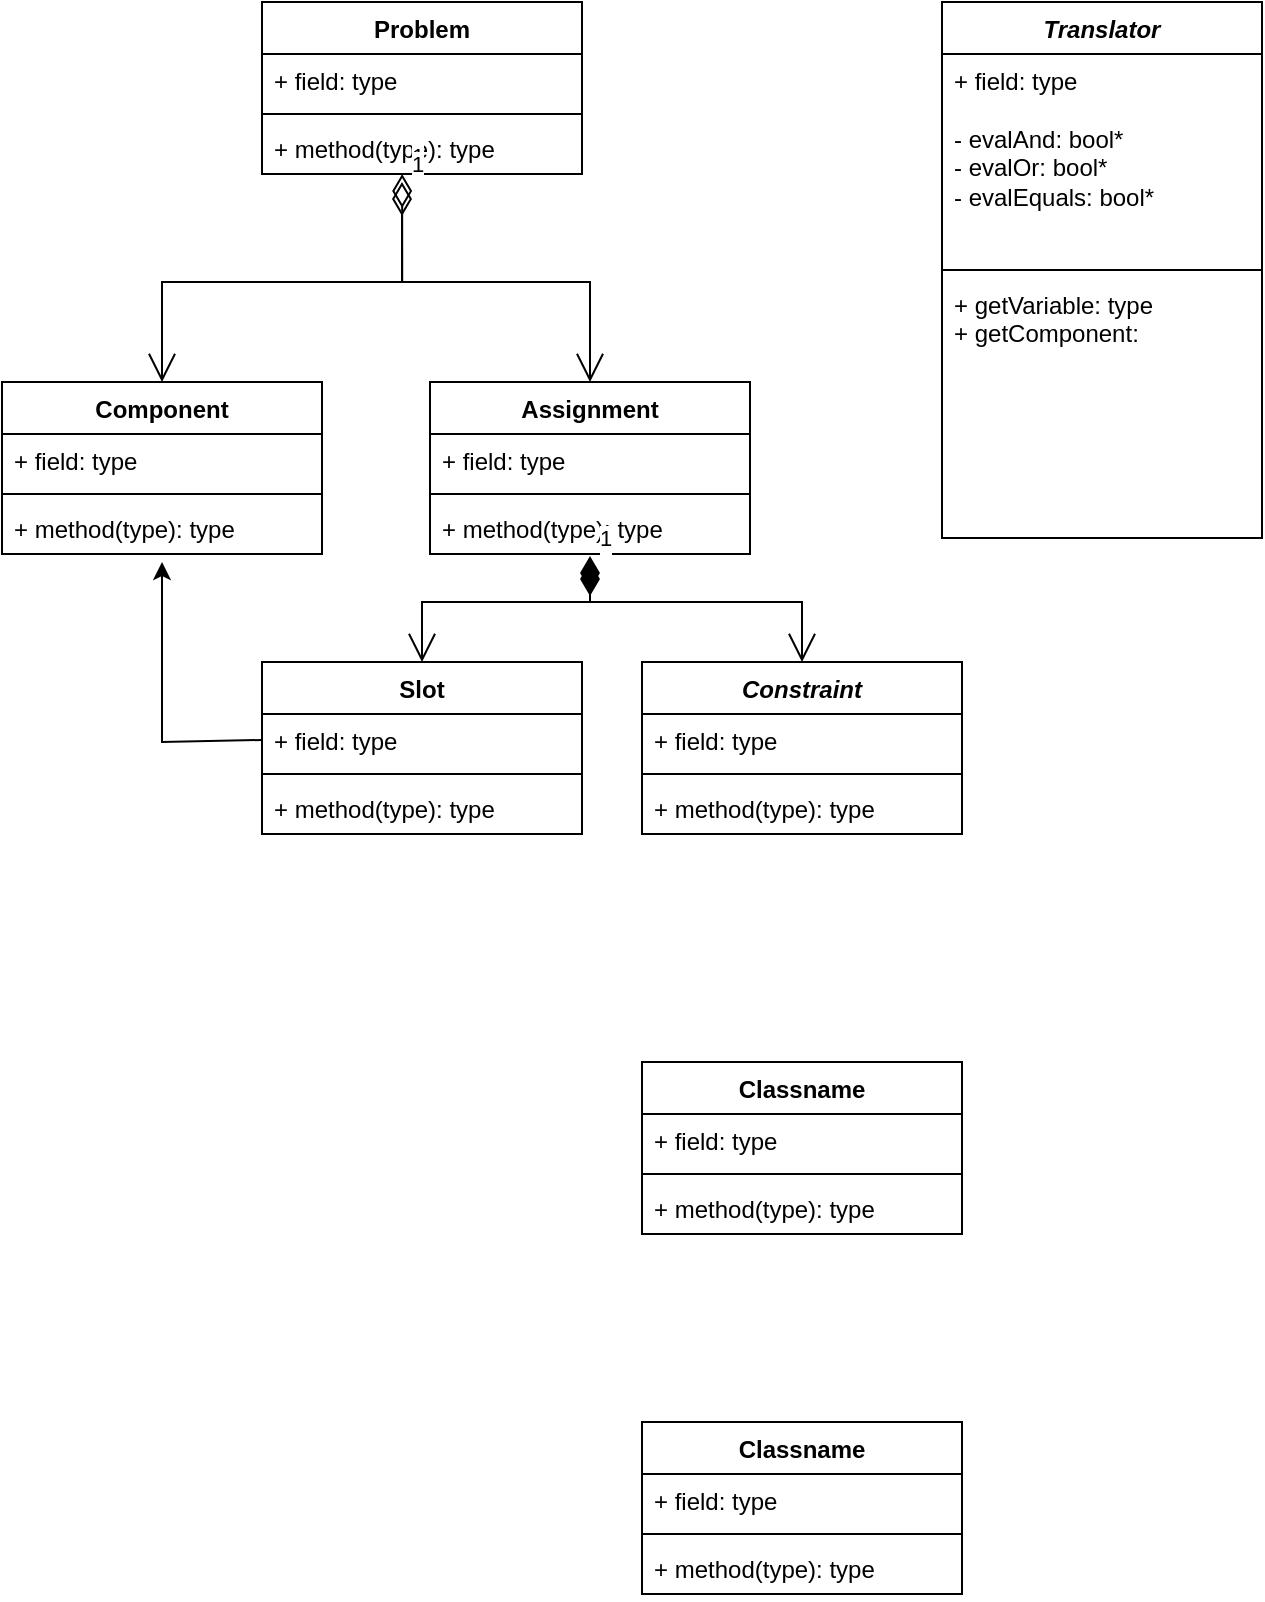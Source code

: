 <mxfile version="21.7.5" type="device">
  <diagram id="C5RBs43oDa-KdzZeNtuy" name="Page-1">
    <mxGraphModel dx="1338" dy="828" grid="1" gridSize="10" guides="1" tooltips="1" connect="1" arrows="1" fold="1" page="1" pageScale="1" pageWidth="827" pageHeight="1169" math="0" shadow="0">
      <root>
        <mxCell id="WIyWlLk6GJQsqaUBKTNV-0" />
        <mxCell id="WIyWlLk6GJQsqaUBKTNV-1" parent="WIyWlLk6GJQsqaUBKTNV-0" />
        <mxCell id="vYE3J8-1sCeC-wXvPuLY-0" value="&lt;i&gt;Translator&lt;/i&gt;" style="swimlane;fontStyle=1;align=center;verticalAlign=top;childLayout=stackLayout;horizontal=1;startSize=26;horizontalStack=0;resizeParent=1;resizeParentMax=0;resizeLast=0;collapsible=1;marginBottom=0;whiteSpace=wrap;html=1;" vertex="1" parent="WIyWlLk6GJQsqaUBKTNV-1">
          <mxGeometry x="510" y="190" width="160" height="268" as="geometry" />
        </mxCell>
        <mxCell id="vYE3J8-1sCeC-wXvPuLY-1" value="+ field: type&lt;br&gt;&lt;br&gt;- evalAnd: bool*&lt;br&gt;- evalOr: bool*&lt;br&gt;- evalEquals: bool*" style="text;strokeColor=none;fillColor=none;align=left;verticalAlign=top;spacingLeft=4;spacingRight=4;overflow=hidden;rotatable=0;points=[[0,0.5],[1,0.5]];portConstraint=eastwest;whiteSpace=wrap;html=1;" vertex="1" parent="vYE3J8-1sCeC-wXvPuLY-0">
          <mxGeometry y="26" width="160" height="104" as="geometry" />
        </mxCell>
        <mxCell id="vYE3J8-1sCeC-wXvPuLY-2" value="" style="line;strokeWidth=1;fillColor=none;align=left;verticalAlign=middle;spacingTop=-1;spacingLeft=3;spacingRight=3;rotatable=0;labelPosition=right;points=[];portConstraint=eastwest;strokeColor=inherit;" vertex="1" parent="vYE3J8-1sCeC-wXvPuLY-0">
          <mxGeometry y="130" width="160" height="8" as="geometry" />
        </mxCell>
        <mxCell id="vYE3J8-1sCeC-wXvPuLY-3" value="+ getVariable: type&lt;br&gt;+ getComponent:" style="text;strokeColor=none;fillColor=none;align=left;verticalAlign=top;spacingLeft=4;spacingRight=4;overflow=hidden;rotatable=0;points=[[0,0.5],[1,0.5]];portConstraint=eastwest;whiteSpace=wrap;html=1;" vertex="1" parent="vYE3J8-1sCeC-wXvPuLY-0">
          <mxGeometry y="138" width="160" height="130" as="geometry" />
        </mxCell>
        <mxCell id="vYE3J8-1sCeC-wXvPuLY-4" value="Problem" style="swimlane;fontStyle=1;align=center;verticalAlign=top;childLayout=stackLayout;horizontal=1;startSize=26;horizontalStack=0;resizeParent=1;resizeParentMax=0;resizeLast=0;collapsible=1;marginBottom=0;whiteSpace=wrap;html=1;" vertex="1" parent="WIyWlLk6GJQsqaUBKTNV-1">
          <mxGeometry x="170" y="190" width="160" height="86" as="geometry" />
        </mxCell>
        <mxCell id="vYE3J8-1sCeC-wXvPuLY-5" value="+ field: type" style="text;strokeColor=none;fillColor=none;align=left;verticalAlign=top;spacingLeft=4;spacingRight=4;overflow=hidden;rotatable=0;points=[[0,0.5],[1,0.5]];portConstraint=eastwest;whiteSpace=wrap;html=1;" vertex="1" parent="vYE3J8-1sCeC-wXvPuLY-4">
          <mxGeometry y="26" width="160" height="26" as="geometry" />
        </mxCell>
        <mxCell id="vYE3J8-1sCeC-wXvPuLY-6" value="" style="line;strokeWidth=1;fillColor=none;align=left;verticalAlign=middle;spacingTop=-1;spacingLeft=3;spacingRight=3;rotatable=0;labelPosition=right;points=[];portConstraint=eastwest;strokeColor=inherit;" vertex="1" parent="vYE3J8-1sCeC-wXvPuLY-4">
          <mxGeometry y="52" width="160" height="8" as="geometry" />
        </mxCell>
        <mxCell id="vYE3J8-1sCeC-wXvPuLY-7" value="+ method(type): type" style="text;strokeColor=none;fillColor=none;align=left;verticalAlign=top;spacingLeft=4;spacingRight=4;overflow=hidden;rotatable=0;points=[[0,0.5],[1,0.5]];portConstraint=eastwest;whiteSpace=wrap;html=1;" vertex="1" parent="vYE3J8-1sCeC-wXvPuLY-4">
          <mxGeometry y="60" width="160" height="26" as="geometry" />
        </mxCell>
        <mxCell id="vYE3J8-1sCeC-wXvPuLY-12" value="Assignment" style="swimlane;fontStyle=1;align=center;verticalAlign=top;childLayout=stackLayout;horizontal=1;startSize=26;horizontalStack=0;resizeParent=1;resizeParentMax=0;resizeLast=0;collapsible=1;marginBottom=0;whiteSpace=wrap;html=1;" vertex="1" parent="WIyWlLk6GJQsqaUBKTNV-1">
          <mxGeometry x="254" y="380" width="160" height="86" as="geometry" />
        </mxCell>
        <mxCell id="vYE3J8-1sCeC-wXvPuLY-13" value="+ field: type" style="text;strokeColor=none;fillColor=none;align=left;verticalAlign=top;spacingLeft=4;spacingRight=4;overflow=hidden;rotatable=0;points=[[0,0.5],[1,0.5]];portConstraint=eastwest;whiteSpace=wrap;html=1;" vertex="1" parent="vYE3J8-1sCeC-wXvPuLY-12">
          <mxGeometry y="26" width="160" height="26" as="geometry" />
        </mxCell>
        <mxCell id="vYE3J8-1sCeC-wXvPuLY-14" value="" style="line;strokeWidth=1;fillColor=none;align=left;verticalAlign=middle;spacingTop=-1;spacingLeft=3;spacingRight=3;rotatable=0;labelPosition=right;points=[];portConstraint=eastwest;strokeColor=inherit;" vertex="1" parent="vYE3J8-1sCeC-wXvPuLY-12">
          <mxGeometry y="52" width="160" height="8" as="geometry" />
        </mxCell>
        <mxCell id="vYE3J8-1sCeC-wXvPuLY-15" value="+ method(type): type" style="text;strokeColor=none;fillColor=none;align=left;verticalAlign=top;spacingLeft=4;spacingRight=4;overflow=hidden;rotatable=0;points=[[0,0.5],[1,0.5]];portConstraint=eastwest;whiteSpace=wrap;html=1;" vertex="1" parent="vYE3J8-1sCeC-wXvPuLY-12">
          <mxGeometry y="60" width="160" height="26" as="geometry" />
        </mxCell>
        <mxCell id="vYE3J8-1sCeC-wXvPuLY-16" value="Component" style="swimlane;fontStyle=1;align=center;verticalAlign=top;childLayout=stackLayout;horizontal=1;startSize=26;horizontalStack=0;resizeParent=1;resizeParentMax=0;resizeLast=0;collapsible=1;marginBottom=0;whiteSpace=wrap;html=1;" vertex="1" parent="WIyWlLk6GJQsqaUBKTNV-1">
          <mxGeometry x="40" y="380" width="160" height="86" as="geometry" />
        </mxCell>
        <mxCell id="vYE3J8-1sCeC-wXvPuLY-17" value="+ field: type" style="text;strokeColor=none;fillColor=none;align=left;verticalAlign=top;spacingLeft=4;spacingRight=4;overflow=hidden;rotatable=0;points=[[0,0.5],[1,0.5]];portConstraint=eastwest;whiteSpace=wrap;html=1;" vertex="1" parent="vYE3J8-1sCeC-wXvPuLY-16">
          <mxGeometry y="26" width="160" height="26" as="geometry" />
        </mxCell>
        <mxCell id="vYE3J8-1sCeC-wXvPuLY-18" value="" style="line;strokeWidth=1;fillColor=none;align=left;verticalAlign=middle;spacingTop=-1;spacingLeft=3;spacingRight=3;rotatable=0;labelPosition=right;points=[];portConstraint=eastwest;strokeColor=inherit;" vertex="1" parent="vYE3J8-1sCeC-wXvPuLY-16">
          <mxGeometry y="52" width="160" height="8" as="geometry" />
        </mxCell>
        <mxCell id="vYE3J8-1sCeC-wXvPuLY-19" value="+ method(type): type" style="text;strokeColor=none;fillColor=none;align=left;verticalAlign=top;spacingLeft=4;spacingRight=4;overflow=hidden;rotatable=0;points=[[0,0.5],[1,0.5]];portConstraint=eastwest;whiteSpace=wrap;html=1;" vertex="1" parent="vYE3J8-1sCeC-wXvPuLY-16">
          <mxGeometry y="60" width="160" height="26" as="geometry" />
        </mxCell>
        <mxCell id="vYE3J8-1sCeC-wXvPuLY-23" value="1" style="endArrow=open;html=1;endSize=12;startArrow=diamondThin;startSize=14;startFill=0;edgeStyle=orthogonalEdgeStyle;align=left;verticalAlign=bottom;rounded=0;exitX=0.438;exitY=1;exitDx=0;exitDy=0;exitPerimeter=0;entryX=0.5;entryY=0;entryDx=0;entryDy=0;" edge="1" parent="WIyWlLk6GJQsqaUBKTNV-1" source="vYE3J8-1sCeC-wXvPuLY-7" target="vYE3J8-1sCeC-wXvPuLY-16">
          <mxGeometry x="-1" y="3" relative="1" as="geometry">
            <mxPoint x="360" y="490" as="sourcePoint" />
            <mxPoint x="520" y="490" as="targetPoint" />
            <Array as="points">
              <mxPoint x="240" y="330" />
              <mxPoint x="120" y="330" />
            </Array>
          </mxGeometry>
        </mxCell>
        <mxCell id="vYE3J8-1sCeC-wXvPuLY-24" value="1" style="endArrow=open;html=1;endSize=12;startArrow=diamondThin;startSize=14;startFill=0;edgeStyle=orthogonalEdgeStyle;align=left;verticalAlign=bottom;rounded=0;entryX=0.5;entryY=0;entryDx=0;entryDy=0;" edge="1" parent="WIyWlLk6GJQsqaUBKTNV-1" target="vYE3J8-1sCeC-wXvPuLY-12">
          <mxGeometry x="-1" y="3" relative="1" as="geometry">
            <mxPoint x="240" y="280" as="sourcePoint" />
            <mxPoint x="334" y="370" as="targetPoint" />
            <Array as="points">
              <mxPoint x="240" y="330" />
              <mxPoint x="334" y="330" />
            </Array>
          </mxGeometry>
        </mxCell>
        <mxCell id="vYE3J8-1sCeC-wXvPuLY-25" value="Slot" style="swimlane;fontStyle=1;align=center;verticalAlign=top;childLayout=stackLayout;horizontal=1;startSize=26;horizontalStack=0;resizeParent=1;resizeParentMax=0;resizeLast=0;collapsible=1;marginBottom=0;whiteSpace=wrap;html=1;" vertex="1" parent="WIyWlLk6GJQsqaUBKTNV-1">
          <mxGeometry x="170" y="520" width="160" height="86" as="geometry" />
        </mxCell>
        <mxCell id="vYE3J8-1sCeC-wXvPuLY-26" value="+ field: type" style="text;strokeColor=none;fillColor=none;align=left;verticalAlign=top;spacingLeft=4;spacingRight=4;overflow=hidden;rotatable=0;points=[[0,0.5],[1,0.5]];portConstraint=eastwest;whiteSpace=wrap;html=1;" vertex="1" parent="vYE3J8-1sCeC-wXvPuLY-25">
          <mxGeometry y="26" width="160" height="26" as="geometry" />
        </mxCell>
        <mxCell id="vYE3J8-1sCeC-wXvPuLY-27" value="" style="line;strokeWidth=1;fillColor=none;align=left;verticalAlign=middle;spacingTop=-1;spacingLeft=3;spacingRight=3;rotatable=0;labelPosition=right;points=[];portConstraint=eastwest;strokeColor=inherit;" vertex="1" parent="vYE3J8-1sCeC-wXvPuLY-25">
          <mxGeometry y="52" width="160" height="8" as="geometry" />
        </mxCell>
        <mxCell id="vYE3J8-1sCeC-wXvPuLY-28" value="+ method(type): type" style="text;strokeColor=none;fillColor=none;align=left;verticalAlign=top;spacingLeft=4;spacingRight=4;overflow=hidden;rotatable=0;points=[[0,0.5],[1,0.5]];portConstraint=eastwest;whiteSpace=wrap;html=1;" vertex="1" parent="vYE3J8-1sCeC-wXvPuLY-25">
          <mxGeometry y="60" width="160" height="26" as="geometry" />
        </mxCell>
        <mxCell id="vYE3J8-1sCeC-wXvPuLY-29" value="" style="endArrow=classic;html=1;rounded=0;exitX=0;exitY=0.5;exitDx=0;exitDy=0;entryX=0.5;entryY=1.154;entryDx=0;entryDy=0;entryPerimeter=0;" edge="1" parent="WIyWlLk6GJQsqaUBKTNV-1" source="vYE3J8-1sCeC-wXvPuLY-26" target="vYE3J8-1sCeC-wXvPuLY-19">
          <mxGeometry width="50" height="50" relative="1" as="geometry">
            <mxPoint x="420" y="620" as="sourcePoint" />
            <mxPoint x="470" y="570" as="targetPoint" />
            <Array as="points">
              <mxPoint x="120" y="560" />
            </Array>
          </mxGeometry>
        </mxCell>
        <mxCell id="vYE3J8-1sCeC-wXvPuLY-30" value="1" style="endArrow=open;html=1;endSize=12;startArrow=diamondThin;startSize=14;startFill=1;edgeStyle=orthogonalEdgeStyle;align=left;verticalAlign=bottom;rounded=0;entryX=0.5;entryY=0;entryDx=0;entryDy=0;" edge="1" parent="WIyWlLk6GJQsqaUBKTNV-1" target="vYE3J8-1sCeC-wXvPuLY-25">
          <mxGeometry x="-1" y="3" relative="1" as="geometry">
            <mxPoint x="334" y="470" as="sourcePoint" />
            <mxPoint x="520" y="590" as="targetPoint" />
            <Array as="points">
              <mxPoint x="334" y="490" />
              <mxPoint x="250" y="490" />
            </Array>
          </mxGeometry>
        </mxCell>
        <mxCell id="vYE3J8-1sCeC-wXvPuLY-31" value="&lt;i&gt;Constraint&lt;/i&gt;" style="swimlane;fontStyle=1;align=center;verticalAlign=top;childLayout=stackLayout;horizontal=1;startSize=26;horizontalStack=0;resizeParent=1;resizeParentMax=0;resizeLast=0;collapsible=1;marginBottom=0;whiteSpace=wrap;html=1;" vertex="1" parent="WIyWlLk6GJQsqaUBKTNV-1">
          <mxGeometry x="360" y="520" width="160" height="86" as="geometry" />
        </mxCell>
        <mxCell id="vYE3J8-1sCeC-wXvPuLY-32" value="+ field: type" style="text;strokeColor=none;fillColor=none;align=left;verticalAlign=top;spacingLeft=4;spacingRight=4;overflow=hidden;rotatable=0;points=[[0,0.5],[1,0.5]];portConstraint=eastwest;whiteSpace=wrap;html=1;" vertex="1" parent="vYE3J8-1sCeC-wXvPuLY-31">
          <mxGeometry y="26" width="160" height="26" as="geometry" />
        </mxCell>
        <mxCell id="vYE3J8-1sCeC-wXvPuLY-33" value="" style="line;strokeWidth=1;fillColor=none;align=left;verticalAlign=middle;spacingTop=-1;spacingLeft=3;spacingRight=3;rotatable=0;labelPosition=right;points=[];portConstraint=eastwest;strokeColor=inherit;" vertex="1" parent="vYE3J8-1sCeC-wXvPuLY-31">
          <mxGeometry y="52" width="160" height="8" as="geometry" />
        </mxCell>
        <mxCell id="vYE3J8-1sCeC-wXvPuLY-34" value="+ method(type): type" style="text;strokeColor=none;fillColor=none;align=left;verticalAlign=top;spacingLeft=4;spacingRight=4;overflow=hidden;rotatable=0;points=[[0,0.5],[1,0.5]];portConstraint=eastwest;whiteSpace=wrap;html=1;" vertex="1" parent="vYE3J8-1sCeC-wXvPuLY-31">
          <mxGeometry y="60" width="160" height="26" as="geometry" />
        </mxCell>
        <mxCell id="vYE3J8-1sCeC-wXvPuLY-35" value="1" style="endArrow=open;html=1;endSize=12;startArrow=diamondThin;startSize=14;startFill=1;edgeStyle=orthogonalEdgeStyle;align=left;verticalAlign=bottom;rounded=0;exitX=0.5;exitY=1.038;exitDx=0;exitDy=0;exitPerimeter=0;entryX=0.5;entryY=0;entryDx=0;entryDy=0;" edge="1" parent="WIyWlLk6GJQsqaUBKTNV-1" source="vYE3J8-1sCeC-wXvPuLY-15" target="vYE3J8-1sCeC-wXvPuLY-31">
          <mxGeometry x="-1" y="3" relative="1" as="geometry">
            <mxPoint x="360" y="590" as="sourcePoint" />
            <mxPoint x="520" y="590" as="targetPoint" />
            <Array as="points">
              <mxPoint x="334" y="490" />
              <mxPoint x="440" y="490" />
            </Array>
          </mxGeometry>
        </mxCell>
        <mxCell id="vYE3J8-1sCeC-wXvPuLY-36" value="Classname" style="swimlane;fontStyle=1;align=center;verticalAlign=top;childLayout=stackLayout;horizontal=1;startSize=26;horizontalStack=0;resizeParent=1;resizeParentMax=0;resizeLast=0;collapsible=1;marginBottom=0;whiteSpace=wrap;html=1;" vertex="1" parent="WIyWlLk6GJQsqaUBKTNV-1">
          <mxGeometry x="360" y="720" width="160" height="86" as="geometry" />
        </mxCell>
        <mxCell id="vYE3J8-1sCeC-wXvPuLY-37" value="+ field: type" style="text;strokeColor=none;fillColor=none;align=left;verticalAlign=top;spacingLeft=4;spacingRight=4;overflow=hidden;rotatable=0;points=[[0,0.5],[1,0.5]];portConstraint=eastwest;whiteSpace=wrap;html=1;" vertex="1" parent="vYE3J8-1sCeC-wXvPuLY-36">
          <mxGeometry y="26" width="160" height="26" as="geometry" />
        </mxCell>
        <mxCell id="vYE3J8-1sCeC-wXvPuLY-38" value="" style="line;strokeWidth=1;fillColor=none;align=left;verticalAlign=middle;spacingTop=-1;spacingLeft=3;spacingRight=3;rotatable=0;labelPosition=right;points=[];portConstraint=eastwest;strokeColor=inherit;" vertex="1" parent="vYE3J8-1sCeC-wXvPuLY-36">
          <mxGeometry y="52" width="160" height="8" as="geometry" />
        </mxCell>
        <mxCell id="vYE3J8-1sCeC-wXvPuLY-39" value="+ method(type): type" style="text;strokeColor=none;fillColor=none;align=left;verticalAlign=top;spacingLeft=4;spacingRight=4;overflow=hidden;rotatable=0;points=[[0,0.5],[1,0.5]];portConstraint=eastwest;whiteSpace=wrap;html=1;" vertex="1" parent="vYE3J8-1sCeC-wXvPuLY-36">
          <mxGeometry y="60" width="160" height="26" as="geometry" />
        </mxCell>
        <mxCell id="vYE3J8-1sCeC-wXvPuLY-40" value="Classname" style="swimlane;fontStyle=1;align=center;verticalAlign=top;childLayout=stackLayout;horizontal=1;startSize=26;horizontalStack=0;resizeParent=1;resizeParentMax=0;resizeLast=0;collapsible=1;marginBottom=0;whiteSpace=wrap;html=1;" vertex="1" parent="WIyWlLk6GJQsqaUBKTNV-1">
          <mxGeometry x="360" y="900" width="160" height="86" as="geometry" />
        </mxCell>
        <mxCell id="vYE3J8-1sCeC-wXvPuLY-41" value="+ field: type" style="text;strokeColor=none;fillColor=none;align=left;verticalAlign=top;spacingLeft=4;spacingRight=4;overflow=hidden;rotatable=0;points=[[0,0.5],[1,0.5]];portConstraint=eastwest;whiteSpace=wrap;html=1;" vertex="1" parent="vYE3J8-1sCeC-wXvPuLY-40">
          <mxGeometry y="26" width="160" height="26" as="geometry" />
        </mxCell>
        <mxCell id="vYE3J8-1sCeC-wXvPuLY-42" value="" style="line;strokeWidth=1;fillColor=none;align=left;verticalAlign=middle;spacingTop=-1;spacingLeft=3;spacingRight=3;rotatable=0;labelPosition=right;points=[];portConstraint=eastwest;strokeColor=inherit;" vertex="1" parent="vYE3J8-1sCeC-wXvPuLY-40">
          <mxGeometry y="52" width="160" height="8" as="geometry" />
        </mxCell>
        <mxCell id="vYE3J8-1sCeC-wXvPuLY-43" value="+ method(type): type" style="text;strokeColor=none;fillColor=none;align=left;verticalAlign=top;spacingLeft=4;spacingRight=4;overflow=hidden;rotatable=0;points=[[0,0.5],[1,0.5]];portConstraint=eastwest;whiteSpace=wrap;html=1;" vertex="1" parent="vYE3J8-1sCeC-wXvPuLY-40">
          <mxGeometry y="60" width="160" height="26" as="geometry" />
        </mxCell>
      </root>
    </mxGraphModel>
  </diagram>
</mxfile>
